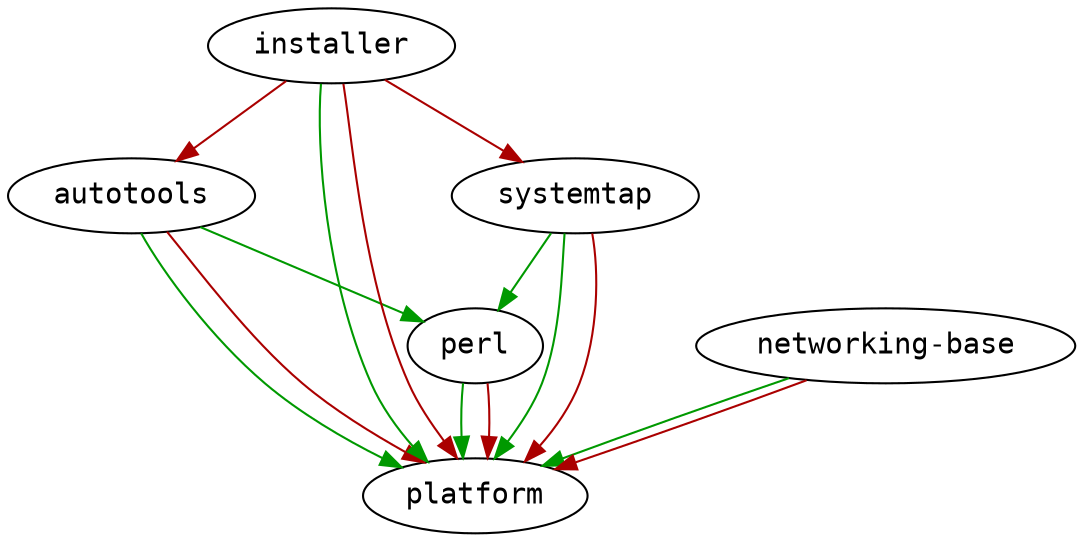 digraph G {
  node [fontname=monospace];
  "autotools" -> "platform" [color="#009900"];
  "autotools" -> "perl" [color="#009900"];
  "autotools" -> "platform" [color="#aa0000"];
  "installer" -> "platform" [color="#009900"];
  "installer" -> "platform" [color="#aa0000"];
  "installer" -> "systemtap" [color="#aa0000"];
  "installer" -> "autotools" [color="#aa0000"];
  "networking-base" -> "platform" [color="#009900"];
  "networking-base" -> "platform" [color="#aa0000"];
  "perl" -> "platform" [color="#009900"];
  "perl" -> "platform" [color="#aa0000"];
  "systemtap" -> "platform" [color="#009900"];
  "systemtap" -> "perl" [color="#009900"];
  "systemtap" -> "platform" [color="#aa0000"];
}
